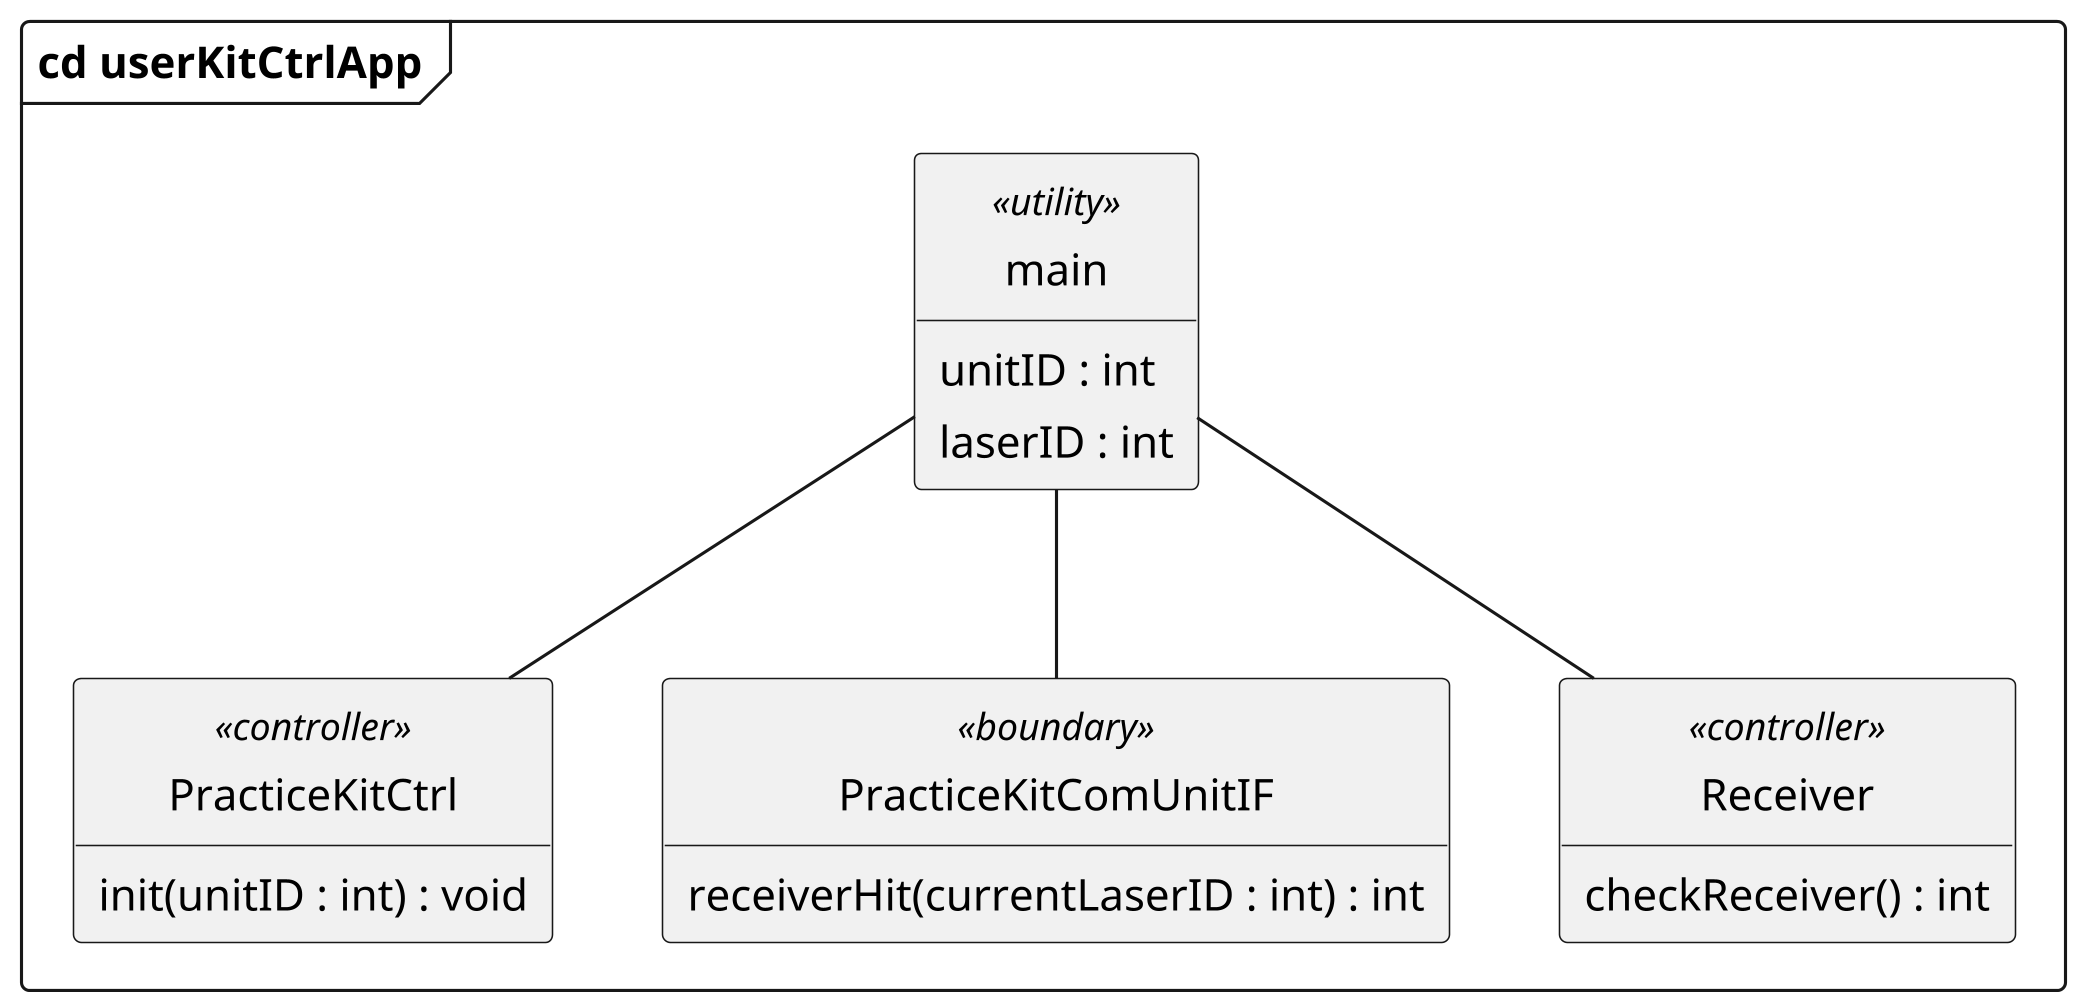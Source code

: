 @startuml practiceKitCtrlApp_cd

skinparam {
    monochrome true
    dpi 300
    padding 2
    packageStyle rectangle
    packageStyle frame
    shadowing false
    classAttributeIconSize 0
}
hide circle
hide empty members

frame "cd userKitCtrlApp" {

    class main <<utility>> {
        unitID : int
        laserID : int
    }

    class PracticeKitCtrl <<controller>> {
        init(unitID : int) : void
    }

    class PracticeKitComUnitIF <<boundary>> {
        receiverHit(currentLaserID : int) : int
    }

    class Receiver <<controller>> {
        checkReceiver() : int
    }
}

main -- PracticeKitCtrl
main -- Receiver
main -- PracticeKitComUnitIF

@enduml